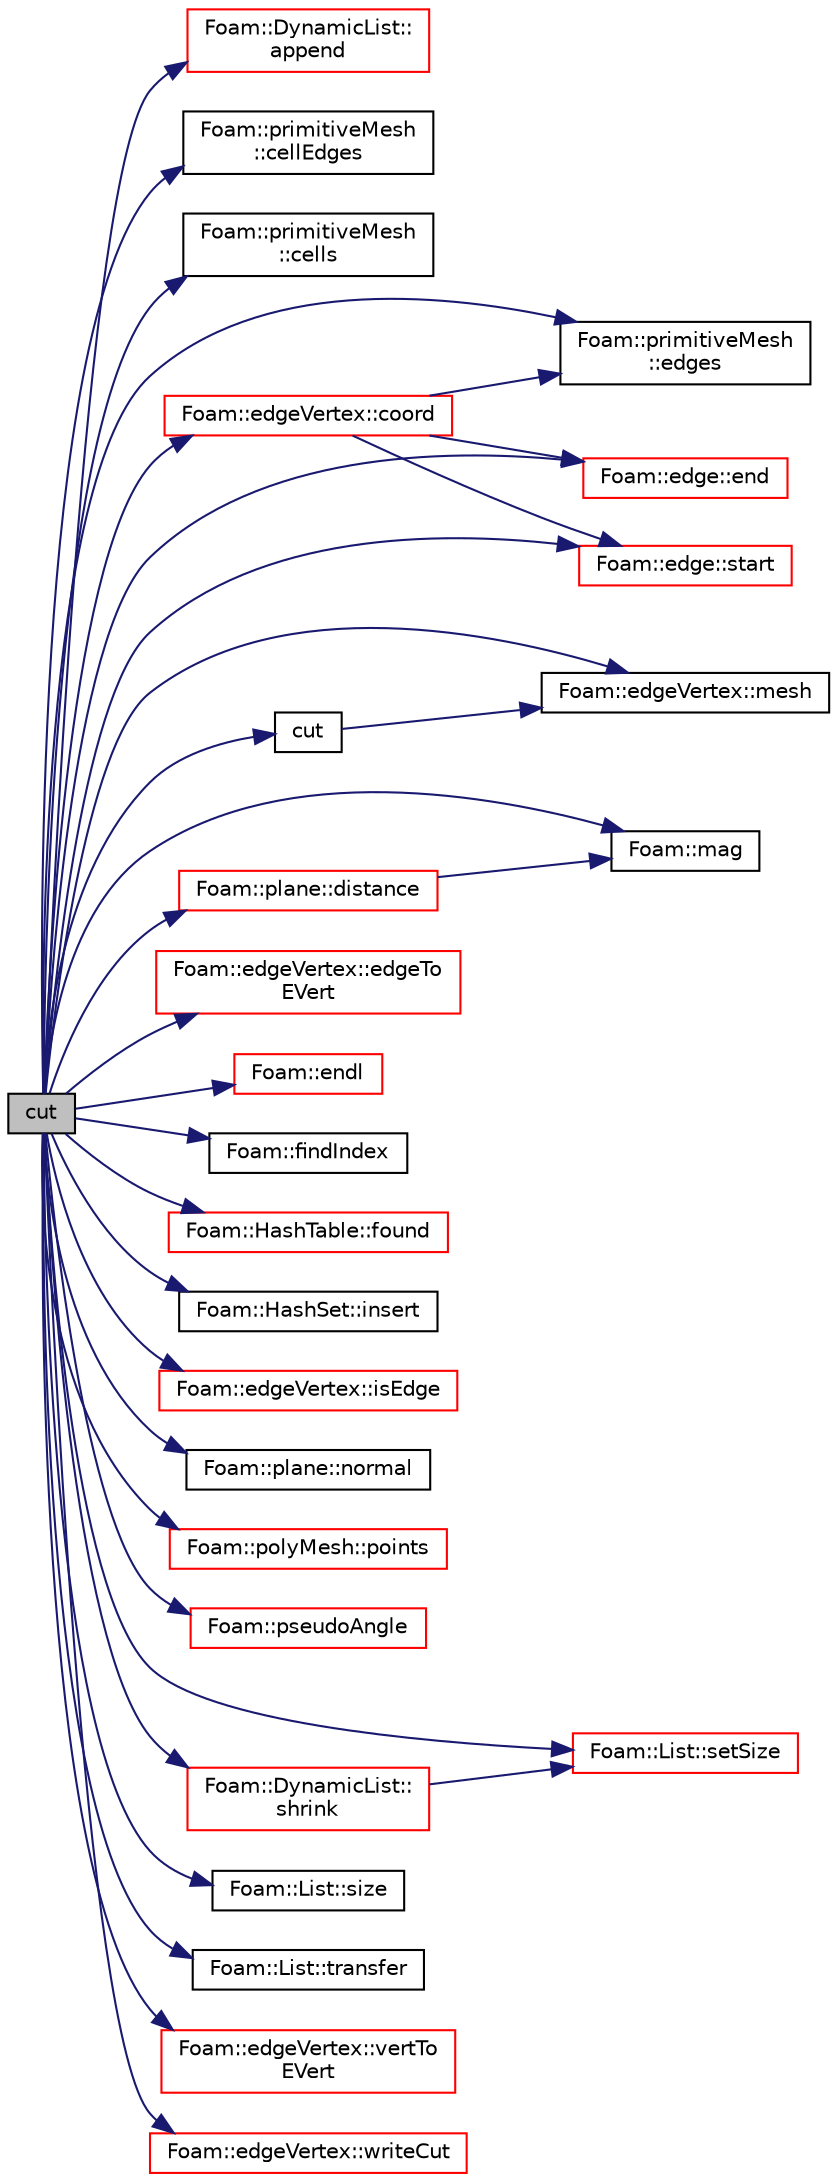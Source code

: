 digraph "cut"
{
  bgcolor="transparent";
  edge [fontname="Helvetica",fontsize="10",labelfontname="Helvetica",labelfontsize="10"];
  node [fontname="Helvetica",fontsize="10",shape=record];
  rankdir="LR";
  Node1 [label="cut",height=0.2,width=0.4,color="black", fillcolor="grey75", style="filled", fontcolor="black"];
  Node1 -> Node2 [color="midnightblue",fontsize="10",style="solid",fontname="Helvetica"];
  Node2 [label="Foam::DynamicList::\lappend",height=0.2,width=0.4,color="red",URL="$a00613.html#a7b67b42af715604376ad63a681dee6d8",tooltip="Append an element at the end of the list. "];
  Node1 -> Node3 [color="midnightblue",fontsize="10",style="solid",fontname="Helvetica"];
  Node3 [label="Foam::primitiveMesh\l::cellEdges",height=0.2,width=0.4,color="black",URL="$a02008.html#a44aec413c3092a849532c9993dbfd201"];
  Node1 -> Node4 [color="midnightblue",fontsize="10",style="solid",fontname="Helvetica"];
  Node4 [label="Foam::primitiveMesh\l::cells",height=0.2,width=0.4,color="black",URL="$a02008.html#a5838384c0cea399b56339f30bc8558ab"];
  Node1 -> Node5 [color="midnightblue",fontsize="10",style="solid",fontname="Helvetica"];
  Node5 [label="Foam::edgeVertex::coord",height=0.2,width=0.4,color="red",URL="$a00631.html#a272d10ee27ddbd3a20bccfc71015fb18",tooltip="Return coordinate of cut (uses weight if edgeCut) "];
  Node5 -> Node6 [color="midnightblue",fontsize="10",style="solid",fontname="Helvetica"];
  Node6 [label="Foam::primitiveMesh\l::edges",height=0.2,width=0.4,color="black",URL="$a02008.html#aae82d34fe433288eb6b1f9dea53675c8",tooltip="Return mesh edges. Uses calcEdges. "];
  Node5 -> Node7 [color="midnightblue",fontsize="10",style="solid",fontname="Helvetica"];
  Node7 [label="Foam::edge::end",height=0.2,width=0.4,color="red",URL="$a00621.html#a8ed0e876210c2c116b5694307a830518",tooltip="Return end vertex label. "];
  Node5 -> Node8 [color="midnightblue",fontsize="10",style="solid",fontname="Helvetica"];
  Node8 [label="Foam::edge::start",height=0.2,width=0.4,color="red",URL="$a00621.html#a96b607a9a9baa575783b4af443ef613f",tooltip="Return start vertex label. "];
  Node1 -> Node9 [color="midnightblue",fontsize="10",style="solid",fontname="Helvetica"];
  Node9 [label="cut",height=0.2,width=0.4,color="black",URL="$a00930.html#ac80e7d9d0040f4d0de355d5546d5e195",tooltip="Create cut along circumference of celli. Gets current mesh cuts. "];
  Node9 -> Node10 [color="midnightblue",fontsize="10",style="solid",fontname="Helvetica"];
  Node10 [label="Foam::edgeVertex::mesh",height=0.2,width=0.4,color="black",URL="$a00631.html#aa51573bc757d5d5bb058db0464886447"];
  Node1 -> Node11 [color="midnightblue",fontsize="10",style="solid",fontname="Helvetica"];
  Node11 [label="Foam::plane::distance",height=0.2,width=0.4,color="red",URL="$a01894.html#a623f331f1e24fb59768ace0c38249254",tooltip="Return distance from the given point to the plane. "];
  Node11 -> Node12 [color="midnightblue",fontsize="10",style="solid",fontname="Helvetica"];
  Node12 [label="Foam::mag",height=0.2,width=0.4,color="black",URL="$a10974.html#a929da2a3fdcf3dacbbe0487d3a330dae"];
  Node1 -> Node6 [color="midnightblue",fontsize="10",style="solid",fontname="Helvetica"];
  Node1 -> Node13 [color="midnightblue",fontsize="10",style="solid",fontname="Helvetica"];
  Node13 [label="Foam::edgeVertex::edgeTo\lEVert",height=0.2,width=0.4,color="red",URL="$a00631.html#a1e202b1ab8a96e5fbd02958e29524d24",tooltip="Convert edgeI to eVert. "];
  Node1 -> Node7 [color="midnightblue",fontsize="10",style="solid",fontname="Helvetica"];
  Node1 -> Node14 [color="midnightblue",fontsize="10",style="solid",fontname="Helvetica"];
  Node14 [label="Foam::endl",height=0.2,width=0.4,color="red",URL="$a10974.html#a2db8fe02a0d3909e9351bb4275b23ce4",tooltip="Add newline and flush stream. "];
  Node1 -> Node15 [color="midnightblue",fontsize="10",style="solid",fontname="Helvetica"];
  Node15 [label="Foam::findIndex",height=0.2,width=0.4,color="black",URL="$a10974.html#ac16695f83f370df159eed19f92d095fb",tooltip="Find first occurence of given element and return index,. "];
  Node1 -> Node16 [color="midnightblue",fontsize="10",style="solid",fontname="Helvetica"];
  Node16 [label="Foam::HashTable::found",height=0.2,width=0.4,color="red",URL="$a00997.html#a3df8044b3c7afb4eb62517f64e85eab6",tooltip="Return true if hashedEntry is found in table. "];
  Node1 -> Node17 [color="midnightblue",fontsize="10",style="solid",fontname="Helvetica"];
  Node17 [label="Foam::HashSet::insert",height=0.2,width=0.4,color="black",URL="$a00995.html#a49f0753d9652681fc3a81f59951a0ad7",tooltip="Insert a new entry. "];
  Node1 -> Node18 [color="midnightblue",fontsize="10",style="solid",fontname="Helvetica"];
  Node18 [label="Foam::edgeVertex::isEdge",height=0.2,width=0.4,color="red",URL="$a00631.html#a41bb4fbf7e5af9ad942e457104c9e4d1",tooltip="Is eVert an edge? "];
  Node1 -> Node12 [color="midnightblue",fontsize="10",style="solid",fontname="Helvetica"];
  Node1 -> Node10 [color="midnightblue",fontsize="10",style="solid",fontname="Helvetica"];
  Node1 -> Node19 [color="midnightblue",fontsize="10",style="solid",fontname="Helvetica"];
  Node19 [label="Foam::plane::normal",height=0.2,width=0.4,color="black",URL="$a01894.html#a31d08bbb63199f5077b5763f1144d365",tooltip="Return plane normal. "];
  Node1 -> Node20 [color="midnightblue",fontsize="10",style="solid",fontname="Helvetica"];
  Node20 [label="Foam::polyMesh::points",height=0.2,width=0.4,color="red",URL="$a01955.html#a084ae534298576408f063a6b3b820959",tooltip="Return raw points. "];
  Node1 -> Node21 [color="midnightblue",fontsize="10",style="solid",fontname="Helvetica"];
  Node21 [label="Foam::pseudoAngle",height=0.2,width=0.4,color="red",URL="$a10974.html#aa9ca3552ea22ee09d1a028d177954ed0",tooltip="Estimate angle of vec in coordinate system (e0, e1, e0^e1). "];
  Node1 -> Node22 [color="midnightblue",fontsize="10",style="solid",fontname="Helvetica"];
  Node22 [label="Foam::List::setSize",height=0.2,width=0.4,color="red",URL="$a01391.html#aedb985ffeaf1bdbfeccc2a8730405703",tooltip="Reset size of List. "];
  Node1 -> Node23 [color="midnightblue",fontsize="10",style="solid",fontname="Helvetica"];
  Node23 [label="Foam::DynamicList::\lshrink",height=0.2,width=0.4,color="red",URL="$a00613.html#a88964e734acd91f096c914d0cc5a6e75",tooltip="Shrink the allocated space to the number of elements used. "];
  Node23 -> Node22 [color="midnightblue",fontsize="10",style="solid",fontname="Helvetica"];
  Node1 -> Node24 [color="midnightblue",fontsize="10",style="solid",fontname="Helvetica"];
  Node24 [label="Foam::List::size",height=0.2,width=0.4,color="black",URL="$a01391.html#a8a5f6fa29bd4b500caf186f60245b384",tooltip="Override size to be inconsistent with allocated storage. "];
  Node1 -> Node8 [color="midnightblue",fontsize="10",style="solid",fontname="Helvetica"];
  Node1 -> Node25 [color="midnightblue",fontsize="10",style="solid",fontname="Helvetica"];
  Node25 [label="Foam::List::transfer",height=0.2,width=0.4,color="black",URL="$a01391.html#a25ad1d2084d16b234b0cf91c07e832c0",tooltip="Transfer the contents of the argument List into this list. "];
  Node1 -> Node26 [color="midnightblue",fontsize="10",style="solid",fontname="Helvetica"];
  Node26 [label="Foam::edgeVertex::vertTo\lEVert",height=0.2,width=0.4,color="red",URL="$a00631.html#a499ccc675f77b7ff9a9d9bace61ffaf7",tooltip="Convert pointI to eVert. "];
  Node1 -> Node27 [color="midnightblue",fontsize="10",style="solid",fontname="Helvetica"];
  Node27 [label="Foam::edgeVertex::writeCut",height=0.2,width=0.4,color="red",URL="$a00631.html#a2f27bb1c4b320d662b37b6934feddc18",tooltip="Write cut description to Ostream. "];
}
